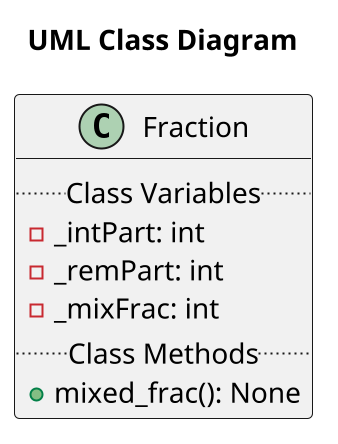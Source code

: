 @startuml fraction
scale 2
title "UML Class Diagram"
class Fraction {
    ..Class Variables..
    -_intPart: int
    -_remPart: int
    -_mixFrac: int
    ..Class Methods..
    +mixed_frac(): None
}
@enduml
